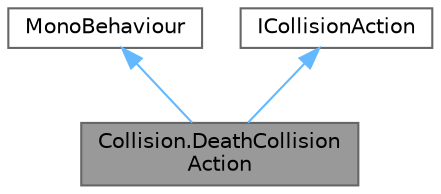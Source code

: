 digraph "Collision.DeathCollisionAction"
{
 // LATEX_PDF_SIZE
  bgcolor="transparent";
  edge [fontname=Helvetica,fontsize=10,labelfontname=Helvetica,labelfontsize=10];
  node [fontname=Helvetica,fontsize=10,shape=box,height=0.2,width=0.4];
  Node1 [label="Collision.DeathCollision\lAction",height=0.2,width=0.4,color="gray40", fillcolor="grey60", style="filled", fontcolor="black",tooltip="Details the action to be taken when a collision occurs with the target. In this class the target is k..."];
  Node2 -> Node1 [dir="back",color="steelblue1",style="solid"];
  Node2 [label="MonoBehaviour",height=0.2,width=0.4,color="gray40", fillcolor="white", style="filled",tooltip=" "];
  Node3 -> Node1 [dir="back",color="steelblue1",style="solid"];
  Node3 [label="ICollisionAction",height=0.2,width=0.4,color="gray40", fillcolor="white", style="filled",URL="$interface_collision_1_1_i_collision_action.html",tooltip="This interface is used to allow for different collision effects to be chosen for the collition action..."];
}
